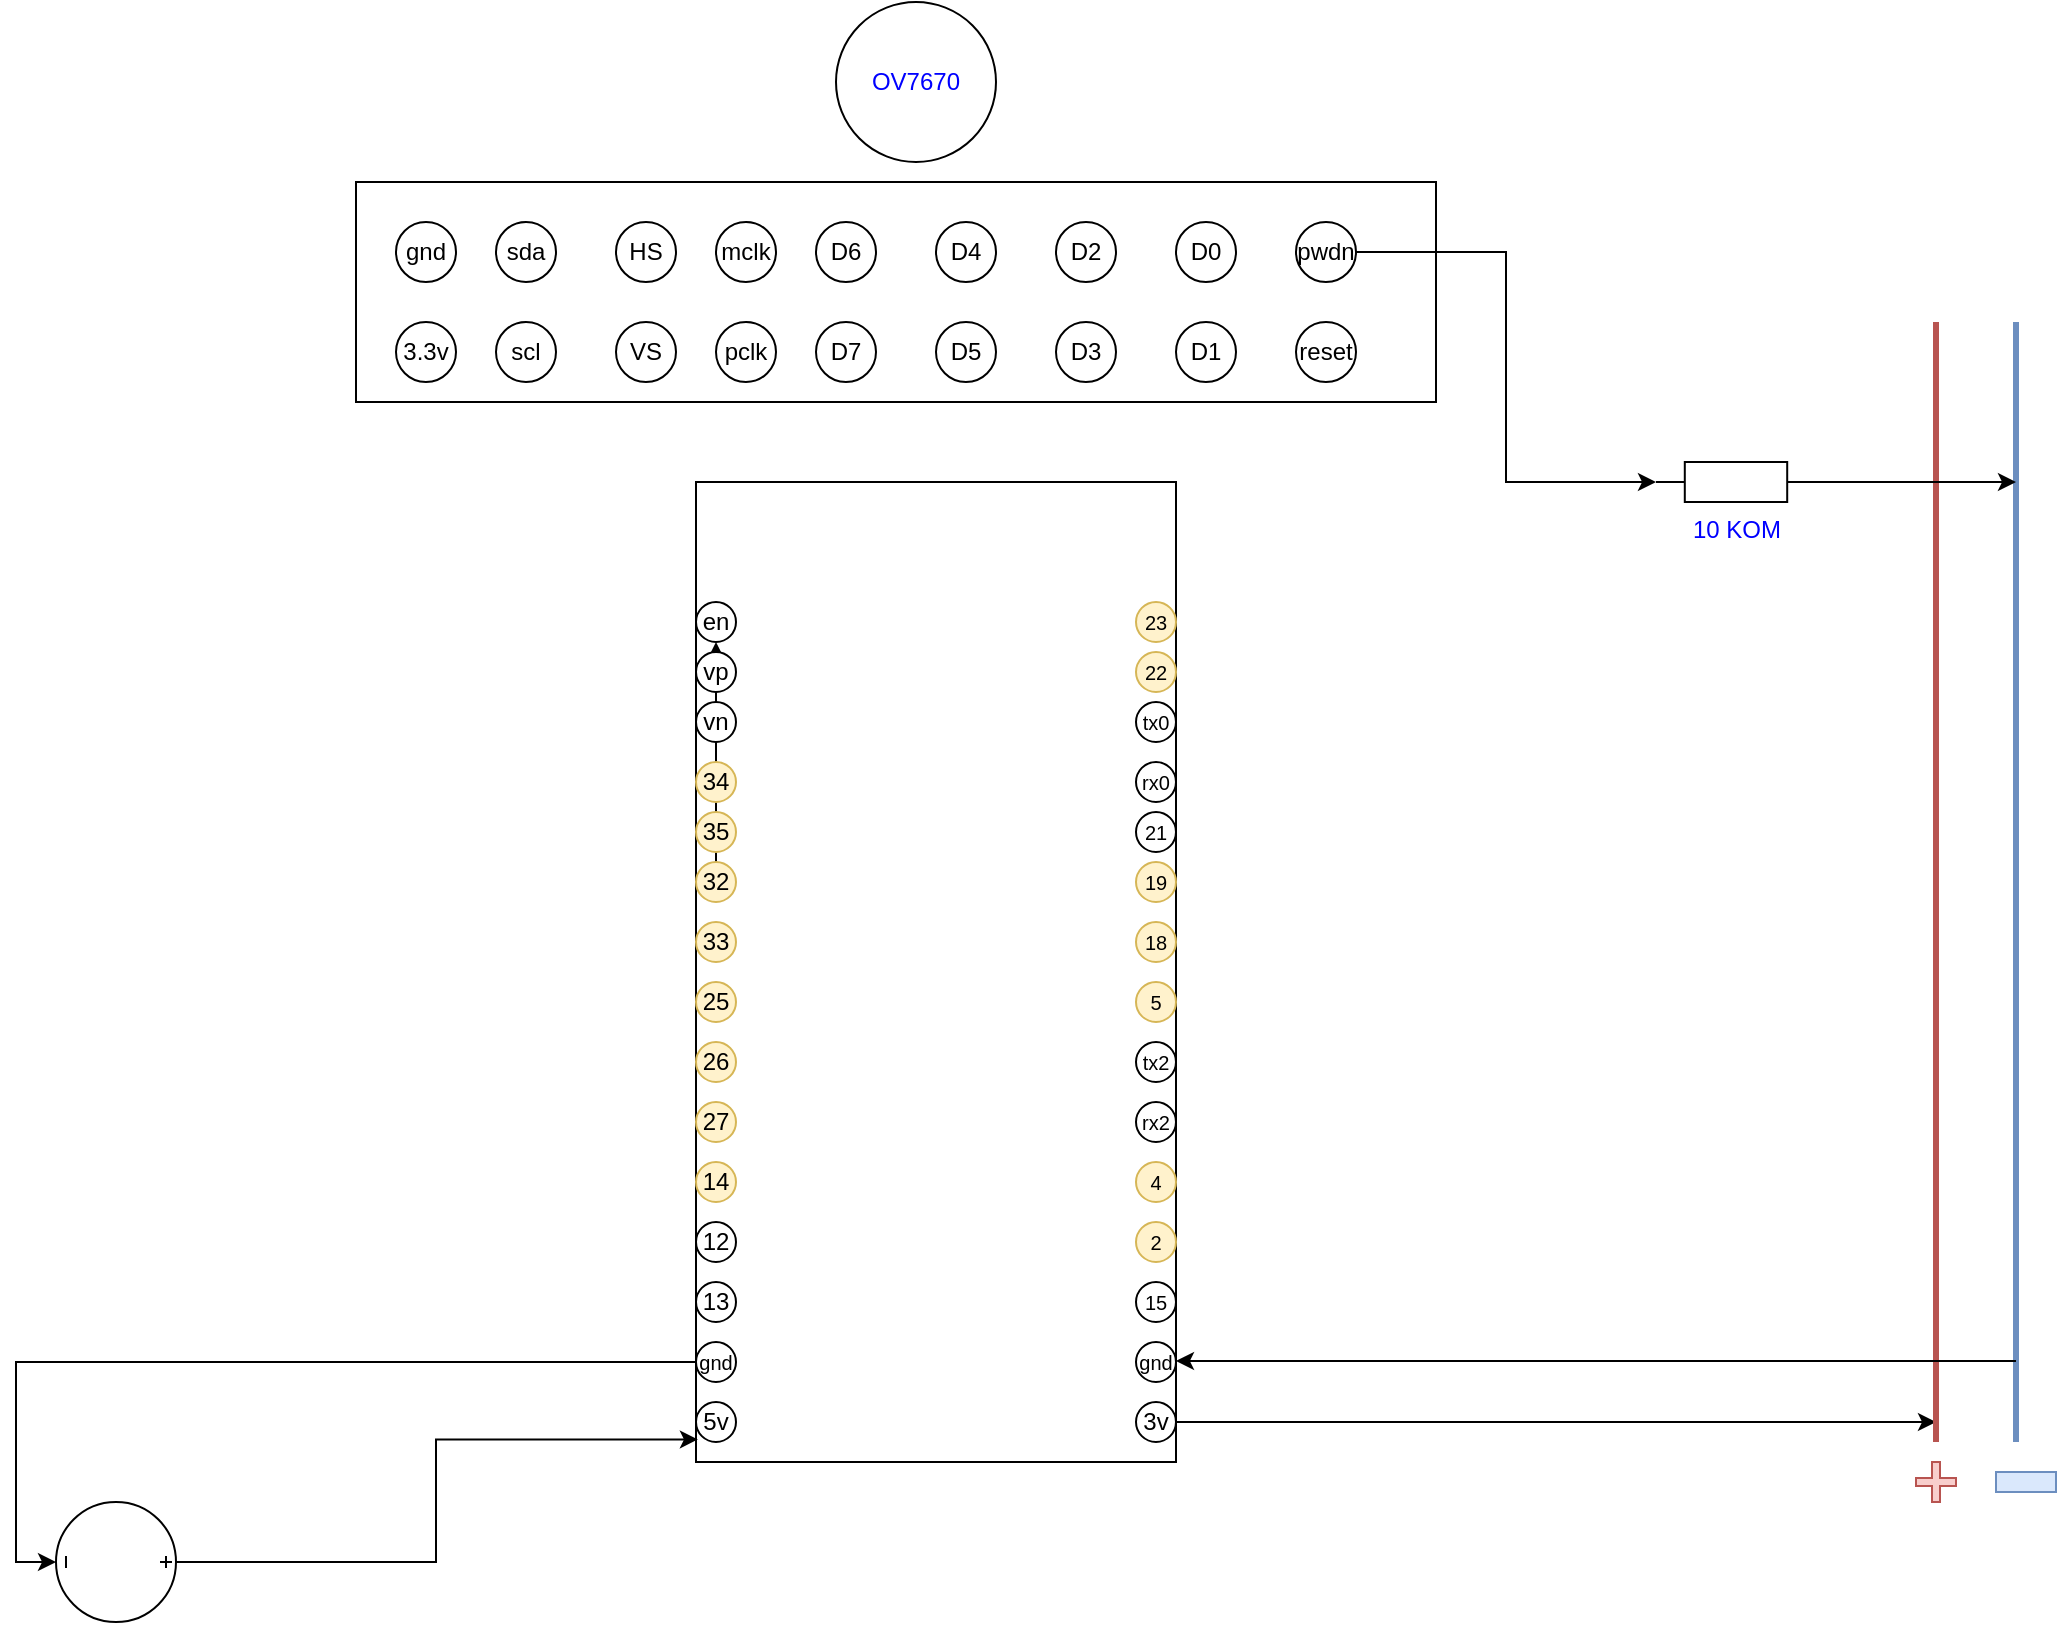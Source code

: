 <mxfile version="13.10.9" type="github">
  <diagram name="Page-1" id="7e0a89b8-554c-2b80-1dc8-d5c74ca68de4">
    <mxGraphModel dx="2066" dy="1110" grid="1" gridSize="10" guides="1" tooltips="1" connect="1" arrows="1" fold="1" page="1" pageScale="1" pageWidth="1100" pageHeight="850" background="#ffffff" math="0" shadow="0">
      <root>
        <mxCell id="0" />
        <mxCell id="1" parent="0" />
        <mxCell id="bvHc1E0F6--pJfczG942-1" value="" style="rounded=0;whiteSpace=wrap;html=1;rotation=-90;" parent="1" vertex="1">
          <mxGeometry x="295" y="365" width="490" height="240" as="geometry" />
        </mxCell>
        <mxCell id="bvHc1E0F6--pJfczG942-12" style="edgeStyle=orthogonalEdgeStyle;rounded=0;orthogonalLoop=1;jettySize=auto;html=1;entryX=0.023;entryY=0.004;entryDx=0;entryDy=0;entryPerimeter=0;" parent="1" source="bvHc1E0F6--pJfczG942-3" target="bvHc1E0F6--pJfczG942-1" edge="1">
          <mxGeometry relative="1" as="geometry" />
        </mxCell>
        <mxCell id="bvHc1E0F6--pJfczG942-3" value="" style="pointerEvents=1;verticalLabelPosition=bottom;shadow=0;dashed=0;align=center;html=1;verticalAlign=top;shape=mxgraph.electrical.signal_sources.dc_source_3;rotation=90;" parent="1" vertex="1">
          <mxGeometry x="100" y="750" width="60" height="60" as="geometry" />
        </mxCell>
        <mxCell id="bvHc1E0F6--pJfczG942-7" value="5v" style="ellipse;whiteSpace=wrap;html=1;aspect=fixed;" parent="1" vertex="1">
          <mxGeometry x="420" y="700" width="20" height="20" as="geometry" />
        </mxCell>
        <mxCell id="bvHc1E0F6--pJfczG942-17" style="edgeStyle=orthogonalEdgeStyle;rounded=0;orthogonalLoop=1;jettySize=auto;html=1;entryX=0.5;entryY=1;entryDx=0;entryDy=0;entryPerimeter=0;" parent="1" source="bvHc1E0F6--pJfczG942-14" target="bvHc1E0F6--pJfczG942-3" edge="1">
          <mxGeometry relative="1" as="geometry" />
        </mxCell>
        <mxCell id="bvHc1E0F6--pJfczG942-14" value="&lt;font size=&quot;1&quot;&gt;gnd&lt;/font&gt;" style="ellipse;whiteSpace=wrap;html=1;aspect=fixed;" parent="1" vertex="1">
          <mxGeometry x="420" y="670" width="20" height="20" as="geometry" />
        </mxCell>
        <mxCell id="bvHc1E0F6--pJfczG942-18" value="13" style="ellipse;whiteSpace=wrap;html=1;aspect=fixed;" parent="1" vertex="1">
          <mxGeometry x="420" y="640" width="20" height="20" as="geometry" />
        </mxCell>
        <mxCell id="bvHc1E0F6--pJfczG942-19" value="12" style="ellipse;whiteSpace=wrap;html=1;aspect=fixed;" parent="1" vertex="1">
          <mxGeometry x="420" y="610" width="20" height="20" as="geometry" />
        </mxCell>
        <mxCell id="bvHc1E0F6--pJfczG942-20" value="14" style="ellipse;whiteSpace=wrap;html=1;aspect=fixed;fillColor=#fff2cc;strokeColor=#d6b656;" parent="1" vertex="1">
          <mxGeometry x="420" y="580" width="20" height="20" as="geometry" />
        </mxCell>
        <mxCell id="bvHc1E0F6--pJfczG942-21" value="27" style="ellipse;whiteSpace=wrap;html=1;aspect=fixed;fillColor=#fff2cc;strokeColor=#d6b656;" parent="1" vertex="1">
          <mxGeometry x="420" y="550" width="20" height="20" as="geometry" />
        </mxCell>
        <mxCell id="bvHc1E0F6--pJfczG942-22" value="26" style="ellipse;whiteSpace=wrap;html=1;aspect=fixed;fillColor=#fff2cc;strokeColor=#d6b656;" parent="1" vertex="1">
          <mxGeometry x="420" y="520" width="20" height="20" as="geometry" />
        </mxCell>
        <mxCell id="bvHc1E0F6--pJfczG942-23" value="25" style="ellipse;whiteSpace=wrap;html=1;aspect=fixed;fillColor=#fff2cc;strokeColor=#d6b656;" parent="1" vertex="1">
          <mxGeometry x="420" y="490" width="20" height="20" as="geometry" />
        </mxCell>
        <mxCell id="bvHc1E0F6--pJfczG942-24" value="33" style="ellipse;whiteSpace=wrap;html=1;aspect=fixed;fillColor=#fff2cc;strokeColor=#d6b656;" parent="1" vertex="1">
          <mxGeometry x="420" y="460" width="20" height="20" as="geometry" />
        </mxCell>
        <mxCell id="5iwju3OXFSgrMfGdqbCo-1" value="" style="edgeStyle=orthogonalEdgeStyle;rounded=0;orthogonalLoop=1;jettySize=auto;html=1;" edge="1" parent="1" source="bvHc1E0F6--pJfczG942-25" target="bvHc1E0F6--pJfczG942-30">
          <mxGeometry relative="1" as="geometry" />
        </mxCell>
        <mxCell id="bvHc1E0F6--pJfczG942-25" value="32" style="ellipse;whiteSpace=wrap;html=1;aspect=fixed;fillColor=#fff2cc;strokeColor=#d6b656;" parent="1" vertex="1">
          <mxGeometry x="420" y="430" width="20" height="20" as="geometry" />
        </mxCell>
        <mxCell id="bvHc1E0F6--pJfczG942-26" value="35" style="ellipse;whiteSpace=wrap;html=1;aspect=fixed;fillColor=#fff2cc;strokeColor=#d6b656;" parent="1" vertex="1">
          <mxGeometry x="420" y="405" width="20" height="20" as="geometry" />
        </mxCell>
        <mxCell id="bvHc1E0F6--pJfczG942-27" value="34" style="ellipse;whiteSpace=wrap;html=1;aspect=fixed;fillColor=#fff2cc;strokeColor=#d6b656;" parent="1" vertex="1">
          <mxGeometry x="420" y="380" width="20" height="20" as="geometry" />
        </mxCell>
        <mxCell id="bvHc1E0F6--pJfczG942-28" value="vn" style="ellipse;whiteSpace=wrap;html=1;aspect=fixed;" parent="1" vertex="1">
          <mxGeometry x="420" y="350" width="20" height="20" as="geometry" />
        </mxCell>
        <mxCell id="bvHc1E0F6--pJfczG942-29" value="vp" style="ellipse;whiteSpace=wrap;html=1;aspect=fixed;" parent="1" vertex="1">
          <mxGeometry x="420" y="325" width="20" height="20" as="geometry" />
        </mxCell>
        <mxCell id="bvHc1E0F6--pJfczG942-30" value="en" style="ellipse;whiteSpace=wrap;html=1;aspect=fixed;" parent="1" vertex="1">
          <mxGeometry x="420" y="300" width="20" height="20" as="geometry" />
        </mxCell>
        <mxCell id="bvHc1E0F6--pJfczG942-51" style="edgeStyle=orthogonalEdgeStyle;rounded=0;orthogonalLoop=1;jettySize=auto;html=0;strokeWidth=1;fontColor=#0000FF;" parent="1" source="bvHc1E0F6--pJfczG942-31" edge="1">
          <mxGeometry relative="1" as="geometry">
            <mxPoint x="1040" y="710" as="targetPoint" />
          </mxGeometry>
        </mxCell>
        <mxCell id="bvHc1E0F6--pJfczG942-31" value="3v" style="ellipse;whiteSpace=wrap;html=1;aspect=fixed;" parent="1" vertex="1">
          <mxGeometry x="640" y="700" width="20" height="20" as="geometry" />
        </mxCell>
        <mxCell id="bvHc1E0F6--pJfczG942-32" value="&lt;font size=&quot;1&quot;&gt;gnd&lt;/font&gt;" style="ellipse;whiteSpace=wrap;html=1;aspect=fixed;" parent="1" vertex="1">
          <mxGeometry x="640" y="670" width="20" height="20" as="geometry" />
        </mxCell>
        <mxCell id="bvHc1E0F6--pJfczG942-33" value="&lt;font size=&quot;1&quot;&gt;15&lt;/font&gt;" style="ellipse;whiteSpace=wrap;html=1;aspect=fixed;" parent="1" vertex="1">
          <mxGeometry x="640" y="640" width="20" height="20" as="geometry" />
        </mxCell>
        <mxCell id="bvHc1E0F6--pJfczG942-34" value="&lt;font size=&quot;1&quot;&gt;2&lt;/font&gt;" style="ellipse;whiteSpace=wrap;html=1;aspect=fixed;fillColor=#fff2cc;strokeColor=#d6b656;" parent="1" vertex="1">
          <mxGeometry x="640" y="610" width="20" height="20" as="geometry" />
        </mxCell>
        <mxCell id="bvHc1E0F6--pJfczG942-35" value="&lt;font size=&quot;1&quot;&gt;4&lt;/font&gt;" style="ellipse;whiteSpace=wrap;html=1;aspect=fixed;fillColor=#fff2cc;strokeColor=#d6b656;" parent="1" vertex="1">
          <mxGeometry x="640" y="580" width="20" height="20" as="geometry" />
        </mxCell>
        <mxCell id="bvHc1E0F6--pJfczG942-36" value="&lt;font size=&quot;1&quot;&gt;rx2&lt;/font&gt;" style="ellipse;whiteSpace=wrap;html=1;aspect=fixed;" parent="1" vertex="1">
          <mxGeometry x="640" y="550" width="20" height="20" as="geometry" />
        </mxCell>
        <mxCell id="bvHc1E0F6--pJfczG942-37" value="&lt;font size=&quot;1&quot;&gt;tx2&lt;/font&gt;" style="ellipse;whiteSpace=wrap;html=1;aspect=fixed;" parent="1" vertex="1">
          <mxGeometry x="640" y="520" width="20" height="20" as="geometry" />
        </mxCell>
        <mxCell id="bvHc1E0F6--pJfczG942-38" value="&lt;font size=&quot;1&quot;&gt;5&lt;/font&gt;" style="ellipse;whiteSpace=wrap;html=1;aspect=fixed;fillColor=#fff2cc;strokeColor=#d6b656;" parent="1" vertex="1">
          <mxGeometry x="640" y="490" width="20" height="20" as="geometry" />
        </mxCell>
        <mxCell id="bvHc1E0F6--pJfczG942-39" value="&lt;font size=&quot;1&quot;&gt;18&lt;/font&gt;" style="ellipse;whiteSpace=wrap;html=1;aspect=fixed;fillColor=#fff2cc;strokeColor=#d6b656;" parent="1" vertex="1">
          <mxGeometry x="640" y="460" width="20" height="20" as="geometry" />
        </mxCell>
        <mxCell id="bvHc1E0F6--pJfczG942-40" value="&lt;font size=&quot;1&quot;&gt;19&lt;/font&gt;" style="ellipse;whiteSpace=wrap;html=1;aspect=fixed;fillColor=#fff2cc;strokeColor=#d6b656;" parent="1" vertex="1">
          <mxGeometry x="640" y="430" width="20" height="20" as="geometry" />
        </mxCell>
        <mxCell id="bvHc1E0F6--pJfczG942-41" value="&lt;font size=&quot;1&quot;&gt;21&lt;/font&gt;" style="ellipse;whiteSpace=wrap;html=1;aspect=fixed;" parent="1" vertex="1">
          <mxGeometry x="640" y="405" width="20" height="20" as="geometry" />
        </mxCell>
        <mxCell id="bvHc1E0F6--pJfczG942-42" value="&lt;font size=&quot;1&quot;&gt;rx0&lt;/font&gt;" style="ellipse;whiteSpace=wrap;html=1;aspect=fixed;" parent="1" vertex="1">
          <mxGeometry x="640" y="380" width="20" height="20" as="geometry" />
        </mxCell>
        <mxCell id="bvHc1E0F6--pJfczG942-43" value="&lt;font size=&quot;1&quot;&gt;tx0&lt;/font&gt;" style="ellipse;whiteSpace=wrap;html=1;aspect=fixed;" parent="1" vertex="1">
          <mxGeometry x="640" y="350" width="20" height="20" as="geometry" />
        </mxCell>
        <mxCell id="bvHc1E0F6--pJfczG942-44" value="&lt;font size=&quot;1&quot;&gt;22&lt;/font&gt;" style="ellipse;whiteSpace=wrap;html=1;aspect=fixed;fillColor=#fff2cc;strokeColor=#d6b656;" parent="1" vertex="1">
          <mxGeometry x="640" y="325" width="20" height="20" as="geometry" />
        </mxCell>
        <mxCell id="bvHc1E0F6--pJfczG942-45" value="&lt;font size=&quot;1&quot;&gt;23&lt;/font&gt;" style="ellipse;whiteSpace=wrap;html=1;aspect=fixed;fillColor=#fff2cc;strokeColor=#d6b656;" parent="1" vertex="1">
          <mxGeometry x="640" y="300" width="20" height="20" as="geometry" />
        </mxCell>
        <mxCell id="bvHc1E0F6--pJfczG942-48" value="" style="endArrow=none;labelBorderColor=#0000FF;fontColor=#0000FF;spacingTop=2;spacing=4;fillColor=#dae8fc;strokeColor=#6c8ebf;strokeWidth=3;" parent="1" edge="1">
          <mxGeometry width="50" height="50" relative="1" as="geometry">
            <mxPoint x="1080" y="720" as="sourcePoint" />
            <mxPoint x="1080" y="160" as="targetPoint" />
          </mxGeometry>
        </mxCell>
        <mxCell id="bvHc1E0F6--pJfczG942-50" value="" style="endArrow=none;html=1;strokeWidth=3;fontColor=#0000FF;fillColor=#f8cecc;strokeColor=#b85450;" parent="1" edge="1">
          <mxGeometry width="50" height="50" relative="1" as="geometry">
            <mxPoint x="1040" y="720" as="sourcePoint" />
            <mxPoint x="1040" y="160" as="targetPoint" />
          </mxGeometry>
        </mxCell>
        <mxCell id="bvHc1E0F6--pJfczG942-54" style="edgeStyle=orthogonalEdgeStyle;rounded=0;orthogonalLoop=1;jettySize=auto;html=0;strokeWidth=1;fontColor=#0000FF;" parent="1" target="bvHc1E0F6--pJfczG942-32" edge="1">
          <mxGeometry relative="1" as="geometry">
            <mxPoint x="700" y="679.5" as="targetPoint" />
            <mxPoint x="1080" y="679.5" as="sourcePoint" />
          </mxGeometry>
        </mxCell>
        <mxCell id="bvHc1E0F6--pJfczG942-55" value="" style="shape=cross;whiteSpace=wrap;html=1;fillColor=#f8cecc;strokeColor=#b85450;" parent="1" vertex="1">
          <mxGeometry x="1030" y="730" width="20" height="20" as="geometry" />
        </mxCell>
        <mxCell id="bvHc1E0F6--pJfczG942-56" value="" style="rounded=0;whiteSpace=wrap;html=1;fillColor=#dae8fc;strokeColor=#6c8ebf;" parent="1" vertex="1">
          <mxGeometry x="1070" y="735" width="30" height="10" as="geometry" />
        </mxCell>
        <mxCell id="bvHc1E0F6--pJfczG942-58" style="edgeStyle=orthogonalEdgeStyle;rounded=0;orthogonalLoop=1;jettySize=auto;html=0;strokeWidth=1;fontColor=#0000FF;" parent="1" source="bvHc1E0F6--pJfczG942-57" edge="1">
          <mxGeometry relative="1" as="geometry">
            <mxPoint x="1080" y="240" as="targetPoint" />
          </mxGeometry>
        </mxCell>
        <mxCell id="bvHc1E0F6--pJfczG942-57" value="10 KOM" style="pointerEvents=1;verticalLabelPosition=bottom;shadow=0;dashed=0;align=center;html=1;verticalAlign=top;shape=mxgraph.electrical.resistors.resistor_1;fontColor=#0000FF;" parent="1" vertex="1">
          <mxGeometry x="900" y="230" width="80" height="20" as="geometry" />
        </mxCell>
        <mxCell id="bvHc1E0F6--pJfczG942-59" value="OV7670" style="ellipse;whiteSpace=wrap;html=1;aspect=fixed;fontColor=#0000FF;" parent="1" vertex="1">
          <mxGeometry x="490" width="80" height="80" as="geometry" />
        </mxCell>
        <mxCell id="bvHc1E0F6--pJfczG942-60" value="" style="rounded=0;whiteSpace=wrap;html=1;fontColor=#0000FF;labelBackgroundColor=none;textOpacity=90;" parent="1" vertex="1">
          <mxGeometry x="250" y="90" width="540" height="110" as="geometry" />
        </mxCell>
        <mxCell id="bvHc1E0F6--pJfczG942-83" style="edgeStyle=orthogonalEdgeStyle;rounded=0;orthogonalLoop=1;jettySize=auto;html=0;entryX=0;entryY=0.5;entryDx=0;entryDy=0;entryPerimeter=0;strokeWidth=1;fontColor=#0000FF;" parent="1" source="bvHc1E0F6--pJfczG942-68" target="bvHc1E0F6--pJfczG942-57" edge="1">
          <mxGeometry relative="1" as="geometry" />
        </mxCell>
        <mxCell id="bvHc1E0F6--pJfczG942-68" value="pwdn" style="ellipse;whiteSpace=wrap;html=1;aspect=fixed;" parent="1" vertex="1">
          <mxGeometry x="720" y="110" width="30" height="30" as="geometry" />
        </mxCell>
        <mxCell id="bvHc1E0F6--pJfczG942-72" value="reset" style="ellipse;whiteSpace=wrap;html=1;aspect=fixed;" parent="1" vertex="1">
          <mxGeometry x="720" y="160" width="30" height="30" as="geometry" />
        </mxCell>
        <mxCell id="bvHc1E0F6--pJfczG942-76" value="D0" style="ellipse;whiteSpace=wrap;html=1;aspect=fixed;" parent="1" vertex="1">
          <mxGeometry x="660" y="110" width="30" height="30" as="geometry" />
        </mxCell>
        <mxCell id="bvHc1E0F6--pJfczG942-77" value="D2" style="ellipse;whiteSpace=wrap;html=1;aspect=fixed;" parent="1" vertex="1">
          <mxGeometry x="600" y="110" width="30" height="30" as="geometry" />
        </mxCell>
        <mxCell id="bvHc1E0F6--pJfczG942-78" value="D1" style="ellipse;whiteSpace=wrap;html=1;aspect=fixed;" parent="1" vertex="1">
          <mxGeometry x="660" y="160" width="30" height="30" as="geometry" />
        </mxCell>
        <mxCell id="bvHc1E0F6--pJfczG942-79" value="D3" style="ellipse;whiteSpace=wrap;html=1;aspect=fixed;" parent="1" vertex="1">
          <mxGeometry x="600" y="160" width="30" height="30" as="geometry" />
        </mxCell>
        <mxCell id="bvHc1E0F6--pJfczG942-84" value="D4" style="ellipse;whiteSpace=wrap;html=1;aspect=fixed;" parent="1" vertex="1">
          <mxGeometry x="540" y="110" width="30" height="30" as="geometry" />
        </mxCell>
        <mxCell id="bvHc1E0F6--pJfczG942-85" value="D6" style="ellipse;whiteSpace=wrap;html=1;aspect=fixed;" parent="1" vertex="1">
          <mxGeometry x="480" y="110" width="30" height="30" as="geometry" />
        </mxCell>
        <mxCell id="bvHc1E0F6--pJfczG942-86" value="D5" style="ellipse;whiteSpace=wrap;html=1;aspect=fixed;" parent="1" vertex="1">
          <mxGeometry x="540" y="160" width="30" height="30" as="geometry" />
        </mxCell>
        <mxCell id="bvHc1E0F6--pJfczG942-87" value="D7" style="ellipse;whiteSpace=wrap;html=1;aspect=fixed;" parent="1" vertex="1">
          <mxGeometry x="480" y="160" width="30" height="30" as="geometry" />
        </mxCell>
        <mxCell id="bvHc1E0F6--pJfczG942-88" value="mclk" style="ellipse;whiteSpace=wrap;html=1;aspect=fixed;" parent="1" vertex="1">
          <mxGeometry x="430" y="110" width="30" height="30" as="geometry" />
        </mxCell>
        <mxCell id="bvHc1E0F6--pJfczG942-89" value="pclk" style="ellipse;whiteSpace=wrap;html=1;aspect=fixed;" parent="1" vertex="1">
          <mxGeometry x="430" y="160" width="30" height="30" as="geometry" />
        </mxCell>
        <mxCell id="bvHc1E0F6--pJfczG942-91" value="HS" style="ellipse;whiteSpace=wrap;html=1;aspect=fixed;" parent="1" vertex="1">
          <mxGeometry x="380" y="110" width="30" height="30" as="geometry" />
        </mxCell>
        <mxCell id="bvHc1E0F6--pJfczG942-92" value="VS" style="ellipse;whiteSpace=wrap;html=1;aspect=fixed;" parent="1" vertex="1">
          <mxGeometry x="380" y="160" width="30" height="30" as="geometry" />
        </mxCell>
        <mxCell id="bvHc1E0F6--pJfczG942-93" value="sda" style="ellipse;whiteSpace=wrap;html=1;aspect=fixed;" parent="1" vertex="1">
          <mxGeometry x="320" y="110" width="30" height="30" as="geometry" />
        </mxCell>
        <mxCell id="bvHc1E0F6--pJfczG942-94" value="scl" style="ellipse;whiteSpace=wrap;html=1;aspect=fixed;" parent="1" vertex="1">
          <mxGeometry x="320" y="160" width="30" height="30" as="geometry" />
        </mxCell>
        <mxCell id="bvHc1E0F6--pJfczG942-95" value="gnd" style="ellipse;whiteSpace=wrap;html=1;aspect=fixed;" parent="1" vertex="1">
          <mxGeometry x="270" y="110" width="30" height="30" as="geometry" />
        </mxCell>
        <mxCell id="bvHc1E0F6--pJfczG942-96" value="3.3v" style="ellipse;whiteSpace=wrap;html=1;aspect=fixed;" parent="1" vertex="1">
          <mxGeometry x="270" y="160" width="30" height="30" as="geometry" />
        </mxCell>
      </root>
    </mxGraphModel>
  </diagram>
</mxfile>
